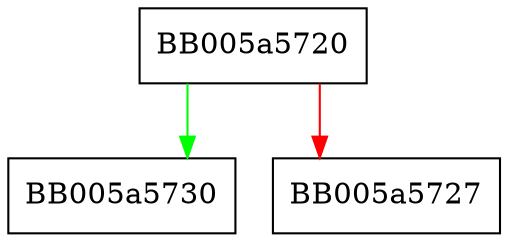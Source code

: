 digraph ENGINE_set_default_RSA {
  node [shape="box"];
  graph [splines=ortho];
  BB005a5720 -> BB005a5730 [color="green"];
  BB005a5720 -> BB005a5727 [color="red"];
}